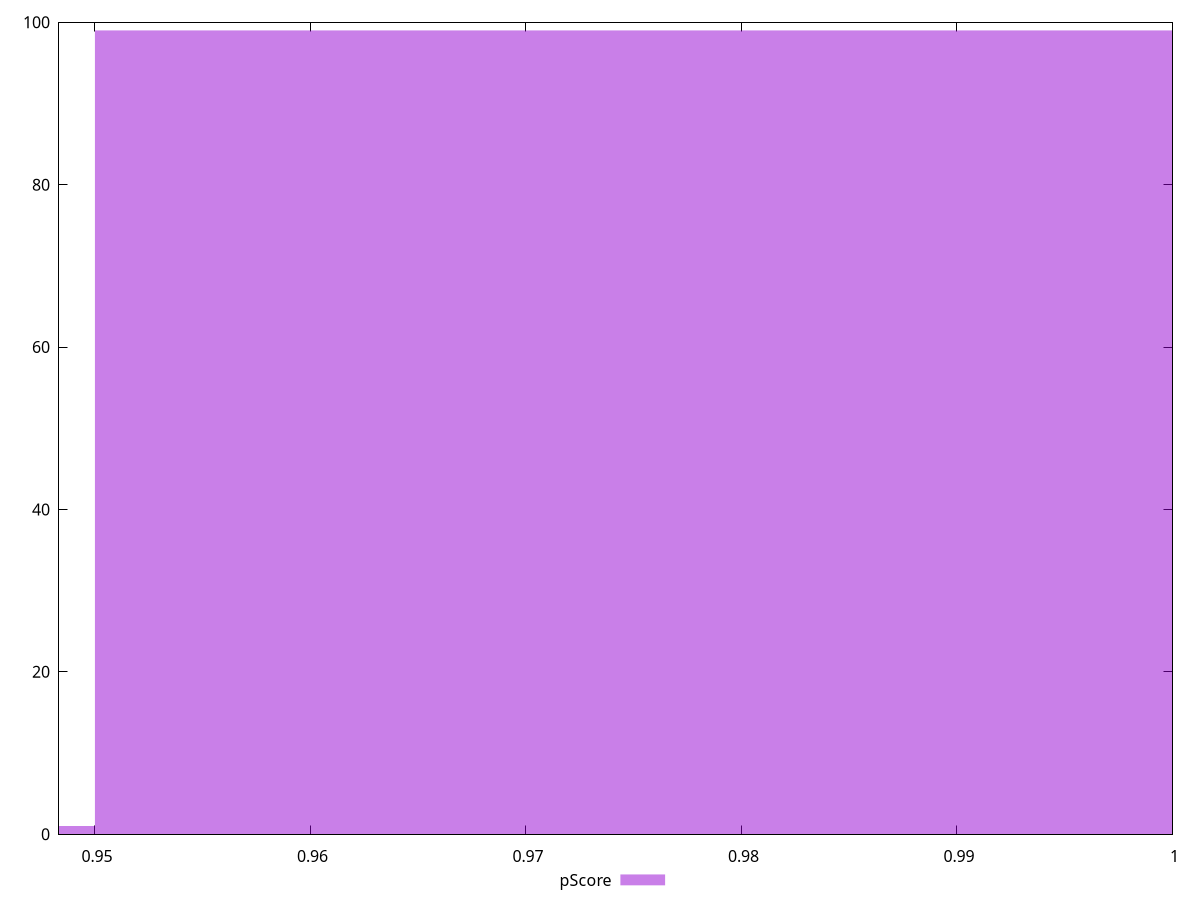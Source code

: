 reset

$pScore <<EOF
1 99
0.9 1
EOF

set key outside below
set boxwidth 0.1
set xrange [0.9483333333333334:1]
set yrange [0:100]
set trange [0:100]
set style fill transparent solid 0.5 noborder
set terminal svg size 640, 490 enhanced background rgb 'white'
set output "report_00009_2021-02-08T22-37-41.559Z/render-blocking-resources/samples/pages+cached+noadtech+nomedia+nocss/pScore/histogram.svg"

plot $pScore title "pScore" with boxes

reset
